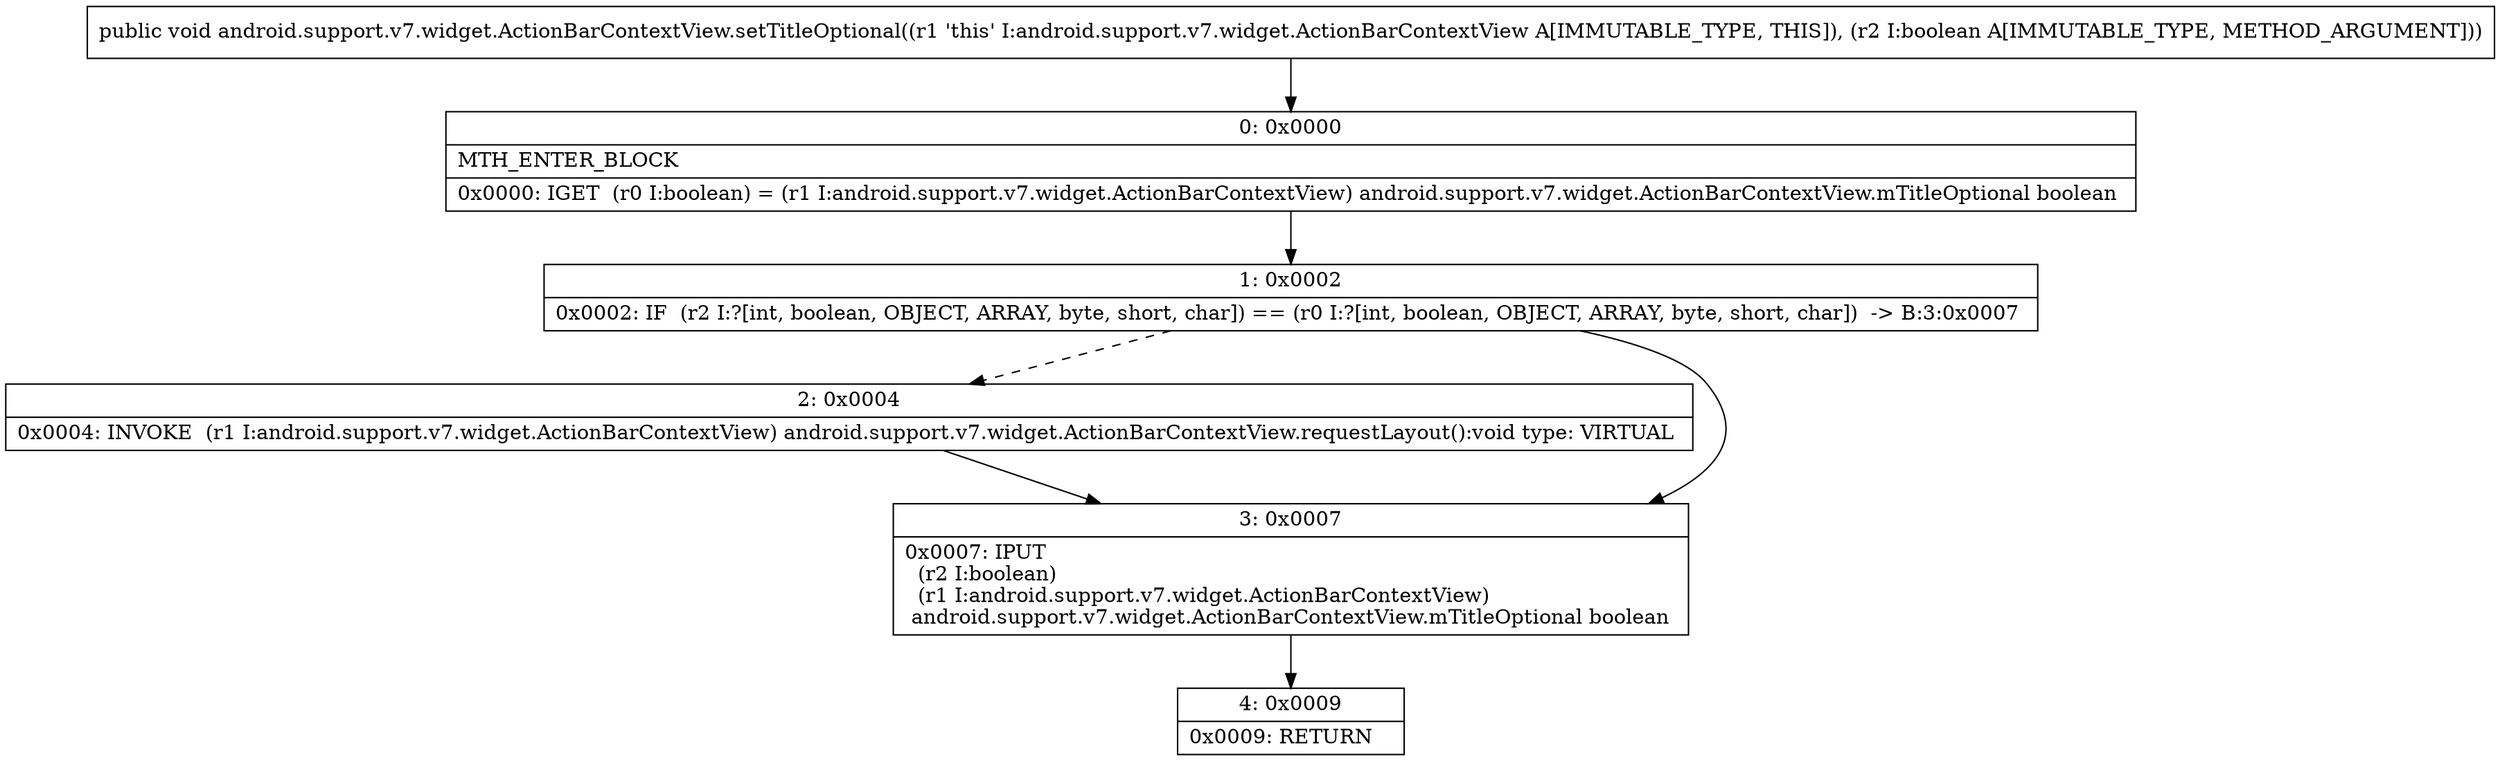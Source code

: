 digraph "CFG forandroid.support.v7.widget.ActionBarContextView.setTitleOptional(Z)V" {
Node_0 [shape=record,label="{0\:\ 0x0000|MTH_ENTER_BLOCK\l|0x0000: IGET  (r0 I:boolean) = (r1 I:android.support.v7.widget.ActionBarContextView) android.support.v7.widget.ActionBarContextView.mTitleOptional boolean \l}"];
Node_1 [shape=record,label="{1\:\ 0x0002|0x0002: IF  (r2 I:?[int, boolean, OBJECT, ARRAY, byte, short, char]) == (r0 I:?[int, boolean, OBJECT, ARRAY, byte, short, char])  \-\> B:3:0x0007 \l}"];
Node_2 [shape=record,label="{2\:\ 0x0004|0x0004: INVOKE  (r1 I:android.support.v7.widget.ActionBarContextView) android.support.v7.widget.ActionBarContextView.requestLayout():void type: VIRTUAL \l}"];
Node_3 [shape=record,label="{3\:\ 0x0007|0x0007: IPUT  \l  (r2 I:boolean)\l  (r1 I:android.support.v7.widget.ActionBarContextView)\l android.support.v7.widget.ActionBarContextView.mTitleOptional boolean \l}"];
Node_4 [shape=record,label="{4\:\ 0x0009|0x0009: RETURN   \l}"];
MethodNode[shape=record,label="{public void android.support.v7.widget.ActionBarContextView.setTitleOptional((r1 'this' I:android.support.v7.widget.ActionBarContextView A[IMMUTABLE_TYPE, THIS]), (r2 I:boolean A[IMMUTABLE_TYPE, METHOD_ARGUMENT])) }"];
MethodNode -> Node_0;
Node_0 -> Node_1;
Node_1 -> Node_2[style=dashed];
Node_1 -> Node_3;
Node_2 -> Node_3;
Node_3 -> Node_4;
}

